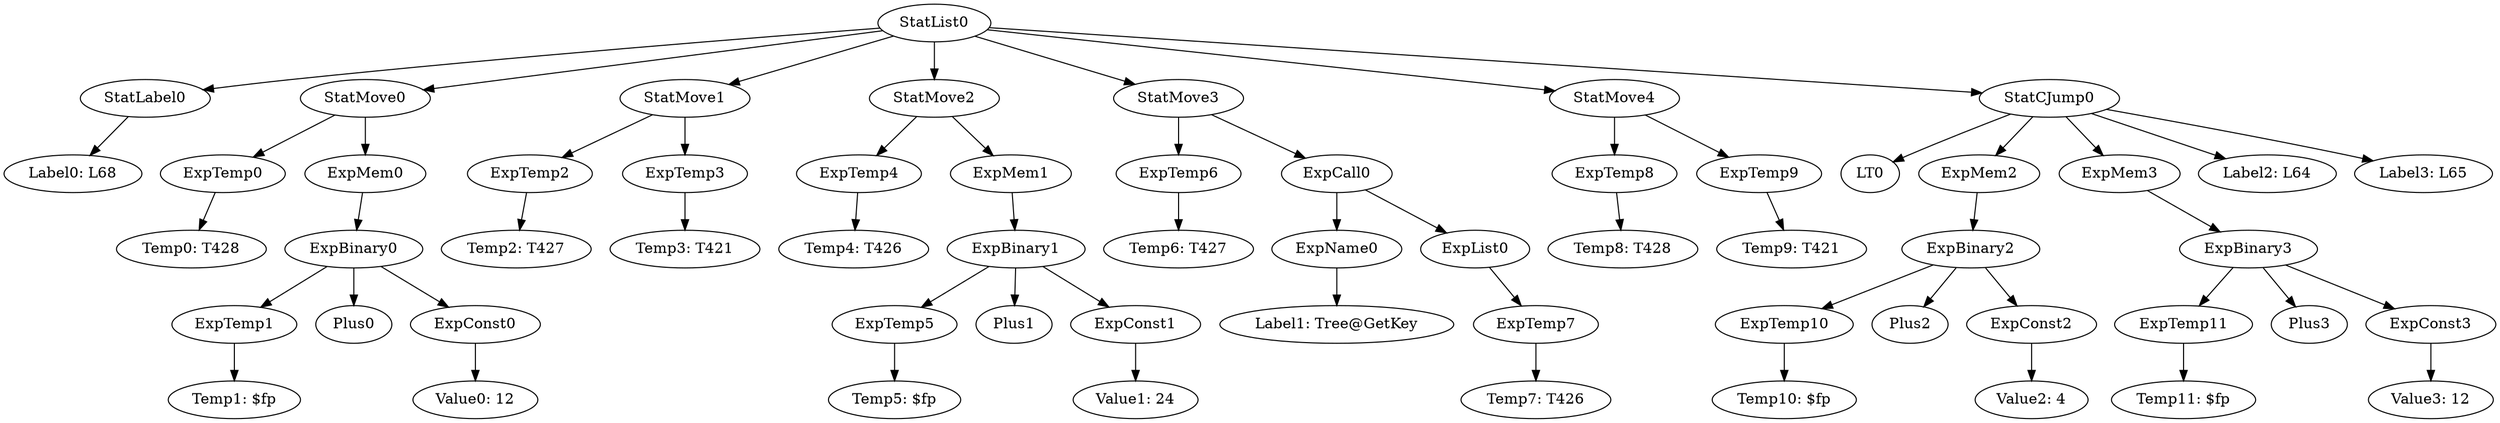 digraph {
	ordering = out;
	ExpMem3 -> ExpBinary3;
	ExpConst3 -> "Value3: 12";
	ExpBinary3 -> ExpTemp11;
	ExpBinary3 -> Plus3;
	ExpBinary3 -> ExpConst3;
	ExpConst2 -> "Value2: 4";
	ExpBinary2 -> ExpTemp10;
	ExpBinary2 -> Plus2;
	ExpBinary2 -> ExpConst2;
	ExpTemp9 -> "Temp9: T421";
	ExpList0 -> ExpTemp7;
	StatCJump0 -> LT0;
	StatCJump0 -> ExpMem2;
	StatCJump0 -> ExpMem3;
	StatCJump0 -> "Label2: L64";
	StatCJump0 -> "Label3: L65";
	ExpTemp8 -> "Temp8: T428";
	StatMove1 -> ExpTemp2;
	StatMove1 -> ExpTemp3;
	ExpConst1 -> "Value1: 24";
	StatMove4 -> ExpTemp8;
	StatMove4 -> ExpTemp9;
	ExpMem0 -> ExpBinary0;
	ExpBinary1 -> ExpTemp5;
	ExpBinary1 -> Plus1;
	ExpBinary1 -> ExpConst1;
	ExpTemp10 -> "Temp10: $fp";
	ExpTemp2 -> "Temp2: T427";
	StatMove2 -> ExpTemp4;
	StatMove2 -> ExpMem1;
	ExpConst0 -> "Value0: 12";
	ExpMem1 -> ExpBinary1;
	StatLabel0 -> "Label0: L68";
	StatList0 -> StatLabel0;
	StatList0 -> StatMove0;
	StatList0 -> StatMove1;
	StatList0 -> StatMove2;
	StatList0 -> StatMove3;
	StatList0 -> StatMove4;
	StatList0 -> StatCJump0;
	ExpTemp0 -> "Temp0: T428";
	ExpBinary0 -> ExpTemp1;
	ExpBinary0 -> Plus0;
	ExpBinary0 -> ExpConst0;
	StatMove0 -> ExpTemp0;
	StatMove0 -> ExpMem0;
	ExpTemp3 -> "Temp3: T421";
	ExpMem2 -> ExpBinary2;
	ExpCall0 -> ExpName0;
	ExpCall0 -> ExpList0;
	ExpTemp1 -> "Temp1: $fp";
	ExpTemp5 -> "Temp5: $fp";
	ExpTemp6 -> "Temp6: T427";
	ExpTemp11 -> "Temp11: $fp";
	StatMove3 -> ExpTemp6;
	StatMove3 -> ExpCall0;
	ExpName0 -> "Label1: Tree@GetKey";
	ExpTemp4 -> "Temp4: T426";
	ExpTemp7 -> "Temp7: T426";
}

